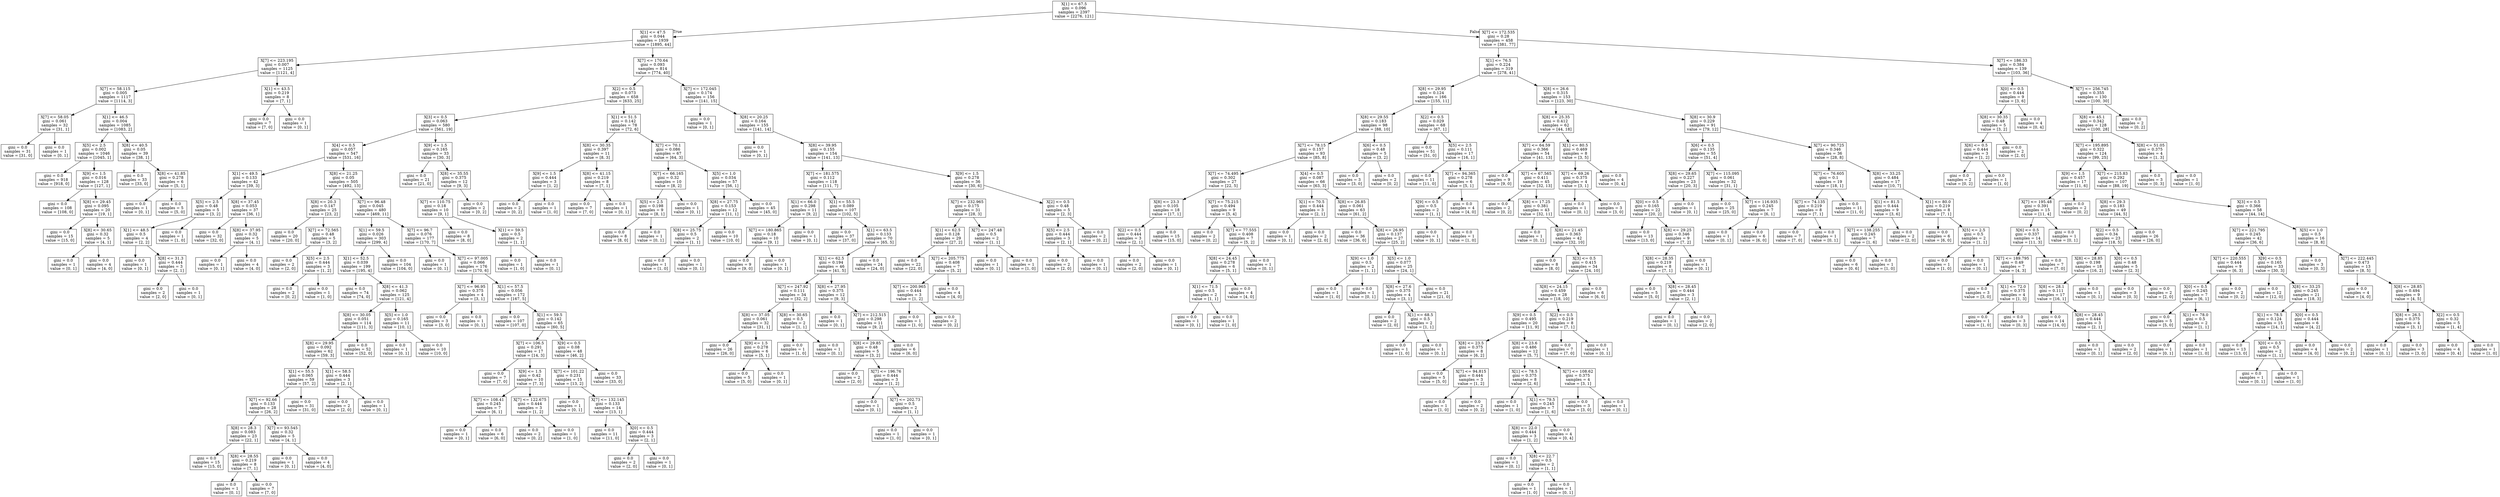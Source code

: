digraph Tree {
node [shape=box] ;
0 [label="X[1] <= 67.5\ngini = 0.096\nsamples = 2397\nvalue = [2276, 121]"] ;
1 [label="X[1] <= 47.5\ngini = 0.044\nsamples = 1939\nvalue = [1895, 44]"] ;
0 -> 1 [labeldistance=2.5, labelangle=45, headlabel="True"] ;
2 [label="X[7] <= 223.195\ngini = 0.007\nsamples = 1125\nvalue = [1121, 4]"] ;
1 -> 2 ;
3 [label="X[7] <= 58.115\ngini = 0.005\nsamples = 1117\nvalue = [1114, 3]"] ;
2 -> 3 ;
4 [label="X[7] <= 58.05\ngini = 0.061\nsamples = 32\nvalue = [31, 1]"] ;
3 -> 4 ;
5 [label="gini = 0.0\nsamples = 31\nvalue = [31, 0]"] ;
4 -> 5 ;
6 [label="gini = 0.0\nsamples = 1\nvalue = [0, 1]"] ;
4 -> 6 ;
7 [label="X[1] <= 46.5\ngini = 0.004\nsamples = 1085\nvalue = [1083, 2]"] ;
3 -> 7 ;
8 [label="X[5] <= 2.5\ngini = 0.002\nsamples = 1046\nvalue = [1045, 1]"] ;
7 -> 8 ;
9 [label="gini = 0.0\nsamples = 918\nvalue = [918, 0]"] ;
8 -> 9 ;
10 [label="X[9] <= 1.5\ngini = 0.016\nsamples = 128\nvalue = [127, 1]"] ;
8 -> 10 ;
11 [label="gini = 0.0\nsamples = 108\nvalue = [108, 0]"] ;
10 -> 11 ;
12 [label="X[8] <= 29.45\ngini = 0.095\nsamples = 20\nvalue = [19, 1]"] ;
10 -> 12 ;
13 [label="gini = 0.0\nsamples = 15\nvalue = [15, 0]"] ;
12 -> 13 ;
14 [label="X[8] <= 30.65\ngini = 0.32\nsamples = 5\nvalue = [4, 1]"] ;
12 -> 14 ;
15 [label="gini = 0.0\nsamples = 1\nvalue = [0, 1]"] ;
14 -> 15 ;
16 [label="gini = 0.0\nsamples = 4\nvalue = [4, 0]"] ;
14 -> 16 ;
17 [label="X[8] <= 40.5\ngini = 0.05\nsamples = 39\nvalue = [38, 1]"] ;
7 -> 17 ;
18 [label="gini = 0.0\nsamples = 33\nvalue = [33, 0]"] ;
17 -> 18 ;
19 [label="X[8] <= 41.85\ngini = 0.278\nsamples = 6\nvalue = [5, 1]"] ;
17 -> 19 ;
20 [label="gini = 0.0\nsamples = 1\nvalue = [0, 1]"] ;
19 -> 20 ;
21 [label="gini = 0.0\nsamples = 5\nvalue = [5, 0]"] ;
19 -> 21 ;
22 [label="X[1] <= 43.5\ngini = 0.219\nsamples = 8\nvalue = [7, 1]"] ;
2 -> 22 ;
23 [label="gini = 0.0\nsamples = 7\nvalue = [7, 0]"] ;
22 -> 23 ;
24 [label="gini = 0.0\nsamples = 1\nvalue = [0, 1]"] ;
22 -> 24 ;
25 [label="X[7] <= 170.64\ngini = 0.093\nsamples = 814\nvalue = [774, 40]"] ;
1 -> 25 ;
26 [label="X[2] <= 0.5\ngini = 0.073\nsamples = 658\nvalue = [633, 25]"] ;
25 -> 26 ;
27 [label="X[3] <= 0.5\ngini = 0.063\nsamples = 580\nvalue = [561, 19]"] ;
26 -> 27 ;
28 [label="X[4] <= 0.5\ngini = 0.057\nsamples = 547\nvalue = [531, 16]"] ;
27 -> 28 ;
29 [label="X[1] <= 49.5\ngini = 0.133\nsamples = 42\nvalue = [39, 3]"] ;
28 -> 29 ;
30 [label="X[5] <= 2.5\ngini = 0.48\nsamples = 5\nvalue = [3, 2]"] ;
29 -> 30 ;
31 [label="X[1] <= 48.5\ngini = 0.5\nsamples = 4\nvalue = [2, 2]"] ;
30 -> 31 ;
32 [label="gini = 0.0\nsamples = 1\nvalue = [0, 1]"] ;
31 -> 32 ;
33 [label="X[8] <= 31.3\ngini = 0.444\nsamples = 3\nvalue = [2, 1]"] ;
31 -> 33 ;
34 [label="gini = 0.0\nsamples = 2\nvalue = [2, 0]"] ;
33 -> 34 ;
35 [label="gini = 0.0\nsamples = 1\nvalue = [0, 1]"] ;
33 -> 35 ;
36 [label="gini = 0.0\nsamples = 1\nvalue = [1, 0]"] ;
30 -> 36 ;
37 [label="X[8] <= 37.45\ngini = 0.053\nsamples = 37\nvalue = [36, 1]"] ;
29 -> 37 ;
38 [label="gini = 0.0\nsamples = 32\nvalue = [32, 0]"] ;
37 -> 38 ;
39 [label="X[8] <= 37.95\ngini = 0.32\nsamples = 5\nvalue = [4, 1]"] ;
37 -> 39 ;
40 [label="gini = 0.0\nsamples = 1\nvalue = [0, 1]"] ;
39 -> 40 ;
41 [label="gini = 0.0\nsamples = 4\nvalue = [4, 0]"] ;
39 -> 41 ;
42 [label="X[8] <= 21.25\ngini = 0.05\nsamples = 505\nvalue = [492, 13]"] ;
28 -> 42 ;
43 [label="X[8] <= 20.3\ngini = 0.147\nsamples = 25\nvalue = [23, 2]"] ;
42 -> 43 ;
44 [label="gini = 0.0\nsamples = 20\nvalue = [20, 0]"] ;
43 -> 44 ;
45 [label="X[7] <= 72.565\ngini = 0.48\nsamples = 5\nvalue = [3, 2]"] ;
43 -> 45 ;
46 [label="gini = 0.0\nsamples = 2\nvalue = [2, 0]"] ;
45 -> 46 ;
47 [label="X[5] <= 2.5\ngini = 0.444\nsamples = 3\nvalue = [1, 2]"] ;
45 -> 47 ;
48 [label="gini = 0.0\nsamples = 2\nvalue = [0, 2]"] ;
47 -> 48 ;
49 [label="gini = 0.0\nsamples = 1\nvalue = [1, 0]"] ;
47 -> 49 ;
50 [label="X[7] <= 96.48\ngini = 0.045\nsamples = 480\nvalue = [469, 11]"] ;
42 -> 50 ;
51 [label="X[1] <= 59.5\ngini = 0.026\nsamples = 303\nvalue = [299, 4]"] ;
50 -> 51 ;
52 [label="X[1] <= 52.5\ngini = 0.039\nsamples = 199\nvalue = [195, 4]"] ;
51 -> 52 ;
53 [label="gini = 0.0\nsamples = 74\nvalue = [74, 0]"] ;
52 -> 53 ;
54 [label="X[8] <= 41.3\ngini = 0.062\nsamples = 125\nvalue = [121, 4]"] ;
52 -> 54 ;
55 [label="X[8] <= 30.05\ngini = 0.051\nsamples = 114\nvalue = [111, 3]"] ;
54 -> 55 ;
56 [label="X[8] <= 29.95\ngini = 0.092\nsamples = 62\nvalue = [59, 3]"] ;
55 -> 56 ;
57 [label="X[1] <= 55.5\ngini = 0.065\nsamples = 59\nvalue = [57, 2]"] ;
56 -> 57 ;
58 [label="X[7] <= 92.66\ngini = 0.133\nsamples = 28\nvalue = [26, 2]"] ;
57 -> 58 ;
59 [label="X[8] <= 28.3\ngini = 0.083\nsamples = 23\nvalue = [22, 1]"] ;
58 -> 59 ;
60 [label="gini = 0.0\nsamples = 15\nvalue = [15, 0]"] ;
59 -> 60 ;
61 [label="X[8] <= 28.55\ngini = 0.219\nsamples = 8\nvalue = [7, 1]"] ;
59 -> 61 ;
62 [label="gini = 0.0\nsamples = 1\nvalue = [0, 1]"] ;
61 -> 62 ;
63 [label="gini = 0.0\nsamples = 7\nvalue = [7, 0]"] ;
61 -> 63 ;
64 [label="X[7] <= 93.545\ngini = 0.32\nsamples = 5\nvalue = [4, 1]"] ;
58 -> 64 ;
65 [label="gini = 0.0\nsamples = 1\nvalue = [0, 1]"] ;
64 -> 65 ;
66 [label="gini = 0.0\nsamples = 4\nvalue = [4, 0]"] ;
64 -> 66 ;
67 [label="gini = 0.0\nsamples = 31\nvalue = [31, 0]"] ;
57 -> 67 ;
68 [label="X[1] <= 58.5\ngini = 0.444\nsamples = 3\nvalue = [2, 1]"] ;
56 -> 68 ;
69 [label="gini = 0.0\nsamples = 2\nvalue = [2, 0]"] ;
68 -> 69 ;
70 [label="gini = 0.0\nsamples = 1\nvalue = [0, 1]"] ;
68 -> 70 ;
71 [label="gini = 0.0\nsamples = 52\nvalue = [52, 0]"] ;
55 -> 71 ;
72 [label="X[5] <= 1.0\ngini = 0.165\nsamples = 11\nvalue = [10, 1]"] ;
54 -> 72 ;
73 [label="gini = 0.0\nsamples = 1\nvalue = [0, 1]"] ;
72 -> 73 ;
74 [label="gini = 0.0\nsamples = 10\nvalue = [10, 0]"] ;
72 -> 74 ;
75 [label="gini = 0.0\nsamples = 104\nvalue = [104, 0]"] ;
51 -> 75 ;
76 [label="X[7] <= 96.7\ngini = 0.076\nsamples = 177\nvalue = [170, 7]"] ;
50 -> 76 ;
77 [label="gini = 0.0\nsamples = 1\nvalue = [0, 1]"] ;
76 -> 77 ;
78 [label="X[7] <= 97.005\ngini = 0.066\nsamples = 176\nvalue = [170, 6]"] ;
76 -> 78 ;
79 [label="X[7] <= 96.95\ngini = 0.375\nsamples = 4\nvalue = [3, 1]"] ;
78 -> 79 ;
80 [label="gini = 0.0\nsamples = 3\nvalue = [3, 0]"] ;
79 -> 80 ;
81 [label="gini = 0.0\nsamples = 1\nvalue = [0, 1]"] ;
79 -> 81 ;
82 [label="X[1] <= 57.5\ngini = 0.056\nsamples = 172\nvalue = [167, 5]"] ;
78 -> 82 ;
83 [label="gini = 0.0\nsamples = 107\nvalue = [107, 0]"] ;
82 -> 83 ;
84 [label="X[1] <= 59.5\ngini = 0.142\nsamples = 65\nvalue = [60, 5]"] ;
82 -> 84 ;
85 [label="X[7] <= 106.5\ngini = 0.291\nsamples = 17\nvalue = [14, 3]"] ;
84 -> 85 ;
86 [label="gini = 0.0\nsamples = 7\nvalue = [7, 0]"] ;
85 -> 86 ;
87 [label="X[9] <= 1.5\ngini = 0.42\nsamples = 10\nvalue = [7, 3]"] ;
85 -> 87 ;
88 [label="X[7] <= 108.41\ngini = 0.245\nsamples = 7\nvalue = [6, 1]"] ;
87 -> 88 ;
89 [label="gini = 0.0\nsamples = 1\nvalue = [0, 1]"] ;
88 -> 89 ;
90 [label="gini = 0.0\nsamples = 6\nvalue = [6, 0]"] ;
88 -> 90 ;
91 [label="X[7] <= 122.675\ngini = 0.444\nsamples = 3\nvalue = [1, 2]"] ;
87 -> 91 ;
92 [label="gini = 0.0\nsamples = 2\nvalue = [0, 2]"] ;
91 -> 92 ;
93 [label="gini = 0.0\nsamples = 1\nvalue = [1, 0]"] ;
91 -> 93 ;
94 [label="X[9] <= 0.5\ngini = 0.08\nsamples = 48\nvalue = [46, 2]"] ;
84 -> 94 ;
95 [label="X[7] <= 101.22\ngini = 0.231\nsamples = 15\nvalue = [13, 2]"] ;
94 -> 95 ;
96 [label="gini = 0.0\nsamples = 1\nvalue = [0, 1]"] ;
95 -> 96 ;
97 [label="X[7] <= 132.145\ngini = 0.133\nsamples = 14\nvalue = [13, 1]"] ;
95 -> 97 ;
98 [label="gini = 0.0\nsamples = 11\nvalue = [11, 0]"] ;
97 -> 98 ;
99 [label="X[0] <= 0.5\ngini = 0.444\nsamples = 3\nvalue = [2, 1]"] ;
97 -> 99 ;
100 [label="gini = 0.0\nsamples = 2\nvalue = [2, 0]"] ;
99 -> 100 ;
101 [label="gini = 0.0\nsamples = 1\nvalue = [0, 1]"] ;
99 -> 101 ;
102 [label="gini = 0.0\nsamples = 33\nvalue = [33, 0]"] ;
94 -> 102 ;
103 [label="X[9] <= 1.5\ngini = 0.165\nsamples = 33\nvalue = [30, 3]"] ;
27 -> 103 ;
104 [label="gini = 0.0\nsamples = 21\nvalue = [21, 0]"] ;
103 -> 104 ;
105 [label="X[8] <= 35.55\ngini = 0.375\nsamples = 12\nvalue = [9, 3]"] ;
103 -> 105 ;
106 [label="X[7] <= 110.75\ngini = 0.18\nsamples = 10\nvalue = [9, 1]"] ;
105 -> 106 ;
107 [label="gini = 0.0\nsamples = 8\nvalue = [8, 0]"] ;
106 -> 107 ;
108 [label="X[1] <= 59.5\ngini = 0.5\nsamples = 2\nvalue = [1, 1]"] ;
106 -> 108 ;
109 [label="gini = 0.0\nsamples = 1\nvalue = [1, 0]"] ;
108 -> 109 ;
110 [label="gini = 0.0\nsamples = 1\nvalue = [0, 1]"] ;
108 -> 110 ;
111 [label="gini = 0.0\nsamples = 2\nvalue = [0, 2]"] ;
105 -> 111 ;
112 [label="X[1] <= 51.5\ngini = 0.142\nsamples = 78\nvalue = [72, 6]"] ;
26 -> 112 ;
113 [label="X[8] <= 30.35\ngini = 0.397\nsamples = 11\nvalue = [8, 3]"] ;
112 -> 113 ;
114 [label="X[9] <= 1.5\ngini = 0.444\nsamples = 3\nvalue = [1, 2]"] ;
113 -> 114 ;
115 [label="gini = 0.0\nsamples = 2\nvalue = [0, 2]"] ;
114 -> 115 ;
116 [label="gini = 0.0\nsamples = 1\nvalue = [1, 0]"] ;
114 -> 116 ;
117 [label="X[8] <= 41.15\ngini = 0.219\nsamples = 8\nvalue = [7, 1]"] ;
113 -> 117 ;
118 [label="gini = 0.0\nsamples = 7\nvalue = [7, 0]"] ;
117 -> 118 ;
119 [label="gini = 0.0\nsamples = 1\nvalue = [0, 1]"] ;
117 -> 119 ;
120 [label="X[7] <= 70.1\ngini = 0.086\nsamples = 67\nvalue = [64, 3]"] ;
112 -> 120 ;
121 [label="X[7] <= 66.165\ngini = 0.32\nsamples = 10\nvalue = [8, 2]"] ;
120 -> 121 ;
122 [label="X[5] <= 2.5\ngini = 0.198\nsamples = 9\nvalue = [8, 1]"] ;
121 -> 122 ;
123 [label="gini = 0.0\nsamples = 8\nvalue = [8, 0]"] ;
122 -> 123 ;
124 [label="gini = 0.0\nsamples = 1\nvalue = [0, 1]"] ;
122 -> 124 ;
125 [label="gini = 0.0\nsamples = 1\nvalue = [0, 1]"] ;
121 -> 125 ;
126 [label="X[5] <= 1.0\ngini = 0.034\nsamples = 57\nvalue = [56, 1]"] ;
120 -> 126 ;
127 [label="X[8] <= 27.75\ngini = 0.153\nsamples = 12\nvalue = [11, 1]"] ;
126 -> 127 ;
128 [label="X[8] <= 25.75\ngini = 0.5\nsamples = 2\nvalue = [1, 1]"] ;
127 -> 128 ;
129 [label="gini = 0.0\nsamples = 1\nvalue = [1, 0]"] ;
128 -> 129 ;
130 [label="gini = 0.0\nsamples = 1\nvalue = [0, 1]"] ;
128 -> 130 ;
131 [label="gini = 0.0\nsamples = 10\nvalue = [10, 0]"] ;
127 -> 131 ;
132 [label="gini = 0.0\nsamples = 45\nvalue = [45, 0]"] ;
126 -> 132 ;
133 [label="X[7] <= 172.045\ngini = 0.174\nsamples = 156\nvalue = [141, 15]"] ;
25 -> 133 ;
134 [label="gini = 0.0\nsamples = 1\nvalue = [0, 1]"] ;
133 -> 134 ;
135 [label="X[8] <= 20.25\ngini = 0.164\nsamples = 155\nvalue = [141, 14]"] ;
133 -> 135 ;
136 [label="gini = 0.0\nsamples = 1\nvalue = [0, 1]"] ;
135 -> 136 ;
137 [label="X[8] <= 39.95\ngini = 0.155\nsamples = 154\nvalue = [141, 13]"] ;
135 -> 137 ;
138 [label="X[7] <= 181.575\ngini = 0.112\nsamples = 118\nvalue = [111, 7]"] ;
137 -> 138 ;
139 [label="X[1] <= 66.0\ngini = 0.298\nsamples = 11\nvalue = [9, 2]"] ;
138 -> 139 ;
140 [label="X[7] <= 180.865\ngini = 0.18\nsamples = 10\nvalue = [9, 1]"] ;
139 -> 140 ;
141 [label="gini = 0.0\nsamples = 9\nvalue = [9, 0]"] ;
140 -> 141 ;
142 [label="gini = 0.0\nsamples = 1\nvalue = [0, 1]"] ;
140 -> 142 ;
143 [label="gini = 0.0\nsamples = 1\nvalue = [0, 1]"] ;
139 -> 143 ;
144 [label="X[1] <= 55.5\ngini = 0.089\nsamples = 107\nvalue = [102, 5]"] ;
138 -> 144 ;
145 [label="gini = 0.0\nsamples = 37\nvalue = [37, 0]"] ;
144 -> 145 ;
146 [label="X[1] <= 63.5\ngini = 0.133\nsamples = 70\nvalue = [65, 5]"] ;
144 -> 146 ;
147 [label="X[1] <= 62.5\ngini = 0.194\nsamples = 46\nvalue = [41, 5]"] ;
146 -> 147 ;
148 [label="X[7] <= 247.92\ngini = 0.111\nsamples = 34\nvalue = [32, 2]"] ;
147 -> 148 ;
149 [label="X[8] <= 37.05\ngini = 0.061\nsamples = 32\nvalue = [31, 1]"] ;
148 -> 149 ;
150 [label="gini = 0.0\nsamples = 26\nvalue = [26, 0]"] ;
149 -> 150 ;
151 [label="X[9] <= 1.5\ngini = 0.278\nsamples = 6\nvalue = [5, 1]"] ;
149 -> 151 ;
152 [label="gini = 0.0\nsamples = 5\nvalue = [5, 0]"] ;
151 -> 152 ;
153 [label="gini = 0.0\nsamples = 1\nvalue = [0, 1]"] ;
151 -> 153 ;
154 [label="X[8] <= 30.65\ngini = 0.5\nsamples = 2\nvalue = [1, 1]"] ;
148 -> 154 ;
155 [label="gini = 0.0\nsamples = 1\nvalue = [1, 0]"] ;
154 -> 155 ;
156 [label="gini = 0.0\nsamples = 1\nvalue = [0, 1]"] ;
154 -> 156 ;
157 [label="X[8] <= 27.95\ngini = 0.375\nsamples = 12\nvalue = [9, 3]"] ;
147 -> 157 ;
158 [label="gini = 0.0\nsamples = 1\nvalue = [0, 1]"] ;
157 -> 158 ;
159 [label="X[7] <= 212.515\ngini = 0.298\nsamples = 11\nvalue = [9, 2]"] ;
157 -> 159 ;
160 [label="X[8] <= 29.85\ngini = 0.48\nsamples = 5\nvalue = [3, 2]"] ;
159 -> 160 ;
161 [label="gini = 0.0\nsamples = 2\nvalue = [2, 0]"] ;
160 -> 161 ;
162 [label="X[7] <= 196.76\ngini = 0.444\nsamples = 3\nvalue = [1, 2]"] ;
160 -> 162 ;
163 [label="gini = 0.0\nsamples = 1\nvalue = [0, 1]"] ;
162 -> 163 ;
164 [label="X[7] <= 202.73\ngini = 0.5\nsamples = 2\nvalue = [1, 1]"] ;
162 -> 164 ;
165 [label="gini = 0.0\nsamples = 1\nvalue = [1, 0]"] ;
164 -> 165 ;
166 [label="gini = 0.0\nsamples = 1\nvalue = [0, 1]"] ;
164 -> 166 ;
167 [label="gini = 0.0\nsamples = 6\nvalue = [6, 0]"] ;
159 -> 167 ;
168 [label="gini = 0.0\nsamples = 24\nvalue = [24, 0]"] ;
146 -> 168 ;
169 [label="X[9] <= 1.5\ngini = 0.278\nsamples = 36\nvalue = [30, 6]"] ;
137 -> 169 ;
170 [label="X[7] <= 232.965\ngini = 0.175\nsamples = 31\nvalue = [28, 3]"] ;
169 -> 170 ;
171 [label="X[1] <= 62.5\ngini = 0.128\nsamples = 29\nvalue = [27, 2]"] ;
170 -> 171 ;
172 [label="gini = 0.0\nsamples = 22\nvalue = [22, 0]"] ;
171 -> 172 ;
173 [label="X[7] <= 205.775\ngini = 0.408\nsamples = 7\nvalue = [5, 2]"] ;
171 -> 173 ;
174 [label="X[7] <= 200.965\ngini = 0.444\nsamples = 3\nvalue = [1, 2]"] ;
173 -> 174 ;
175 [label="gini = 0.0\nsamples = 1\nvalue = [1, 0]"] ;
174 -> 175 ;
176 [label="gini = 0.0\nsamples = 2\nvalue = [0, 2]"] ;
174 -> 176 ;
177 [label="gini = 0.0\nsamples = 4\nvalue = [4, 0]"] ;
173 -> 177 ;
178 [label="X[7] <= 247.48\ngini = 0.5\nsamples = 2\nvalue = [1, 1]"] ;
170 -> 178 ;
179 [label="gini = 0.0\nsamples = 1\nvalue = [0, 1]"] ;
178 -> 179 ;
180 [label="gini = 0.0\nsamples = 1\nvalue = [1, 0]"] ;
178 -> 180 ;
181 [label="X[2] <= 0.5\ngini = 0.48\nsamples = 5\nvalue = [2, 3]"] ;
169 -> 181 ;
182 [label="X[5] <= 2.5\ngini = 0.444\nsamples = 3\nvalue = [2, 1]"] ;
181 -> 182 ;
183 [label="gini = 0.0\nsamples = 2\nvalue = [2, 0]"] ;
182 -> 183 ;
184 [label="gini = 0.0\nsamples = 1\nvalue = [0, 1]"] ;
182 -> 184 ;
185 [label="gini = 0.0\nsamples = 2\nvalue = [0, 2]"] ;
181 -> 185 ;
186 [label="X[7] <= 172.535\ngini = 0.28\nsamples = 458\nvalue = [381, 77]"] ;
0 -> 186 [labeldistance=2.5, labelangle=-45, headlabel="False"] ;
187 [label="X[1] <= 76.5\ngini = 0.224\nsamples = 319\nvalue = [278, 41]"] ;
186 -> 187 ;
188 [label="X[8] <= 29.95\ngini = 0.124\nsamples = 166\nvalue = [155, 11]"] ;
187 -> 188 ;
189 [label="X[8] <= 29.55\ngini = 0.183\nsamples = 98\nvalue = [88, 10]"] ;
188 -> 189 ;
190 [label="X[7] <= 78.15\ngini = 0.157\nsamples = 93\nvalue = [85, 8]"] ;
189 -> 190 ;
191 [label="X[7] <= 74.495\ngini = 0.302\nsamples = 27\nvalue = [22, 5]"] ;
190 -> 191 ;
192 [label="X[8] <= 23.3\ngini = 0.105\nsamples = 18\nvalue = [17, 1]"] ;
191 -> 192 ;
193 [label="X[2] <= 0.5\ngini = 0.444\nsamples = 3\nvalue = [2, 1]"] ;
192 -> 193 ;
194 [label="gini = 0.0\nsamples = 2\nvalue = [2, 0]"] ;
193 -> 194 ;
195 [label="gini = 0.0\nsamples = 1\nvalue = [0, 1]"] ;
193 -> 195 ;
196 [label="gini = 0.0\nsamples = 15\nvalue = [15, 0]"] ;
192 -> 196 ;
197 [label="X[7] <= 75.215\ngini = 0.494\nsamples = 9\nvalue = [5, 4]"] ;
191 -> 197 ;
198 [label="gini = 0.0\nsamples = 2\nvalue = [0, 2]"] ;
197 -> 198 ;
199 [label="X[7] <= 77.555\ngini = 0.408\nsamples = 7\nvalue = [5, 2]"] ;
197 -> 199 ;
200 [label="X[8] <= 24.45\ngini = 0.278\nsamples = 6\nvalue = [5, 1]"] ;
199 -> 200 ;
201 [label="X[1] <= 71.5\ngini = 0.5\nsamples = 2\nvalue = [1, 1]"] ;
200 -> 201 ;
202 [label="gini = 0.0\nsamples = 1\nvalue = [0, 1]"] ;
201 -> 202 ;
203 [label="gini = 0.0\nsamples = 1\nvalue = [1, 0]"] ;
201 -> 203 ;
204 [label="gini = 0.0\nsamples = 4\nvalue = [4, 0]"] ;
200 -> 204 ;
205 [label="gini = 0.0\nsamples = 1\nvalue = [0, 1]"] ;
199 -> 205 ;
206 [label="X[4] <= 0.5\ngini = 0.087\nsamples = 66\nvalue = [63, 3]"] ;
190 -> 206 ;
207 [label="X[1] <= 70.5\ngini = 0.444\nsamples = 3\nvalue = [2, 1]"] ;
206 -> 207 ;
208 [label="gini = 0.0\nsamples = 1\nvalue = [0, 1]"] ;
207 -> 208 ;
209 [label="gini = 0.0\nsamples = 2\nvalue = [2, 0]"] ;
207 -> 209 ;
210 [label="X[8] <= 26.85\ngini = 0.061\nsamples = 63\nvalue = [61, 2]"] ;
206 -> 210 ;
211 [label="gini = 0.0\nsamples = 36\nvalue = [36, 0]"] ;
210 -> 211 ;
212 [label="X[8] <= 26.95\ngini = 0.137\nsamples = 27\nvalue = [25, 2]"] ;
210 -> 212 ;
213 [label="X[9] <= 1.0\ngini = 0.5\nsamples = 2\nvalue = [1, 1]"] ;
212 -> 213 ;
214 [label="gini = 0.0\nsamples = 1\nvalue = [1, 0]"] ;
213 -> 214 ;
215 [label="gini = 0.0\nsamples = 1\nvalue = [0, 1]"] ;
213 -> 215 ;
216 [label="X[5] <= 1.0\ngini = 0.077\nsamples = 25\nvalue = [24, 1]"] ;
212 -> 216 ;
217 [label="X[8] <= 27.6\ngini = 0.375\nsamples = 4\nvalue = [3, 1]"] ;
216 -> 217 ;
218 [label="gini = 0.0\nsamples = 2\nvalue = [2, 0]"] ;
217 -> 218 ;
219 [label="X[1] <= 68.5\ngini = 0.5\nsamples = 2\nvalue = [1, 1]"] ;
217 -> 219 ;
220 [label="gini = 0.0\nsamples = 1\nvalue = [1, 0]"] ;
219 -> 220 ;
221 [label="gini = 0.0\nsamples = 1\nvalue = [0, 1]"] ;
219 -> 221 ;
222 [label="gini = 0.0\nsamples = 21\nvalue = [21, 0]"] ;
216 -> 222 ;
223 [label="X[6] <= 0.5\ngini = 0.48\nsamples = 5\nvalue = [3, 2]"] ;
189 -> 223 ;
224 [label="gini = 0.0\nsamples = 3\nvalue = [3, 0]"] ;
223 -> 224 ;
225 [label="gini = 0.0\nsamples = 2\nvalue = [0, 2]"] ;
223 -> 225 ;
226 [label="X[2] <= 0.5\ngini = 0.029\nsamples = 68\nvalue = [67, 1]"] ;
188 -> 226 ;
227 [label="gini = 0.0\nsamples = 51\nvalue = [51, 0]"] ;
226 -> 227 ;
228 [label="X[5] <= 2.5\ngini = 0.111\nsamples = 17\nvalue = [16, 1]"] ;
226 -> 228 ;
229 [label="gini = 0.0\nsamples = 11\nvalue = [11, 0]"] ;
228 -> 229 ;
230 [label="X[7] <= 94.365\ngini = 0.278\nsamples = 6\nvalue = [5, 1]"] ;
228 -> 230 ;
231 [label="X[9] <= 0.5\ngini = 0.5\nsamples = 2\nvalue = [1, 1]"] ;
230 -> 231 ;
232 [label="gini = 0.0\nsamples = 1\nvalue = [0, 1]"] ;
231 -> 232 ;
233 [label="gini = 0.0\nsamples = 1\nvalue = [1, 0]"] ;
231 -> 233 ;
234 [label="gini = 0.0\nsamples = 4\nvalue = [4, 0]"] ;
230 -> 234 ;
235 [label="X[8] <= 26.6\ngini = 0.315\nsamples = 153\nvalue = [123, 30]"] ;
187 -> 235 ;
236 [label="X[8] <= 25.35\ngini = 0.412\nsamples = 62\nvalue = [44, 18]"] ;
235 -> 236 ;
237 [label="X[7] <= 64.59\ngini = 0.366\nsamples = 54\nvalue = [41, 13]"] ;
236 -> 237 ;
238 [label="gini = 0.0\nsamples = 9\nvalue = [9, 0]"] ;
237 -> 238 ;
239 [label="X[7] <= 67.565\ngini = 0.411\nsamples = 45\nvalue = [32, 13]"] ;
237 -> 239 ;
240 [label="gini = 0.0\nsamples = 2\nvalue = [0, 2]"] ;
239 -> 240 ;
241 [label="X[8] <= 17.25\ngini = 0.381\nsamples = 43\nvalue = [32, 11]"] ;
239 -> 241 ;
242 [label="gini = 0.0\nsamples = 1\nvalue = [0, 1]"] ;
241 -> 242 ;
243 [label="X[8] <= 21.45\ngini = 0.363\nsamples = 42\nvalue = [32, 10]"] ;
241 -> 243 ;
244 [label="gini = 0.0\nsamples = 8\nvalue = [8, 0]"] ;
243 -> 244 ;
245 [label="X[3] <= 0.5\ngini = 0.415\nsamples = 34\nvalue = [24, 10]"] ;
243 -> 245 ;
246 [label="X[8] <= 24.15\ngini = 0.459\nsamples = 28\nvalue = [18, 10]"] ;
245 -> 246 ;
247 [label="X[9] <= 0.5\ngini = 0.495\nsamples = 20\nvalue = [11, 9]"] ;
246 -> 247 ;
248 [label="X[8] <= 23.5\ngini = 0.375\nsamples = 8\nvalue = [6, 2]"] ;
247 -> 248 ;
249 [label="gini = 0.0\nsamples = 5\nvalue = [5, 0]"] ;
248 -> 249 ;
250 [label="X[7] <= 94.815\ngini = 0.444\nsamples = 3\nvalue = [1, 2]"] ;
248 -> 250 ;
251 [label="gini = 0.0\nsamples = 1\nvalue = [1, 0]"] ;
250 -> 251 ;
252 [label="gini = 0.0\nsamples = 2\nvalue = [0, 2]"] ;
250 -> 252 ;
253 [label="X[8] <= 23.6\ngini = 0.486\nsamples = 12\nvalue = [5, 7]"] ;
247 -> 253 ;
254 [label="X[1] <= 78.5\ngini = 0.375\nsamples = 8\nvalue = [2, 6]"] ;
253 -> 254 ;
255 [label="gini = 0.0\nsamples = 1\nvalue = [1, 0]"] ;
254 -> 255 ;
256 [label="X[1] <= 79.5\ngini = 0.245\nsamples = 7\nvalue = [1, 6]"] ;
254 -> 256 ;
257 [label="X[8] <= 22.0\ngini = 0.444\nsamples = 3\nvalue = [1, 2]"] ;
256 -> 257 ;
258 [label="gini = 0.0\nsamples = 1\nvalue = [0, 1]"] ;
257 -> 258 ;
259 [label="X[8] <= 22.7\ngini = 0.5\nsamples = 2\nvalue = [1, 1]"] ;
257 -> 259 ;
260 [label="gini = 0.0\nsamples = 1\nvalue = [1, 0]"] ;
259 -> 260 ;
261 [label="gini = 0.0\nsamples = 1\nvalue = [0, 1]"] ;
259 -> 261 ;
262 [label="gini = 0.0\nsamples = 4\nvalue = [0, 4]"] ;
256 -> 262 ;
263 [label="X[7] <= 108.62\ngini = 0.375\nsamples = 4\nvalue = [3, 1]"] ;
253 -> 263 ;
264 [label="gini = 0.0\nsamples = 3\nvalue = [3, 0]"] ;
263 -> 264 ;
265 [label="gini = 0.0\nsamples = 1\nvalue = [0, 1]"] ;
263 -> 265 ;
266 [label="X[2] <= 0.5\ngini = 0.219\nsamples = 8\nvalue = [7, 1]"] ;
246 -> 266 ;
267 [label="gini = 0.0\nsamples = 7\nvalue = [7, 0]"] ;
266 -> 267 ;
268 [label="gini = 0.0\nsamples = 1\nvalue = [0, 1]"] ;
266 -> 268 ;
269 [label="gini = 0.0\nsamples = 6\nvalue = [6, 0]"] ;
245 -> 269 ;
270 [label="X[1] <= 80.5\ngini = 0.469\nsamples = 8\nvalue = [3, 5]"] ;
236 -> 270 ;
271 [label="X[7] <= 69.26\ngini = 0.375\nsamples = 4\nvalue = [3, 1]"] ;
270 -> 271 ;
272 [label="gini = 0.0\nsamples = 1\nvalue = [0, 1]"] ;
271 -> 272 ;
273 [label="gini = 0.0\nsamples = 3\nvalue = [3, 0]"] ;
271 -> 273 ;
274 [label="gini = 0.0\nsamples = 4\nvalue = [0, 4]"] ;
270 -> 274 ;
275 [label="X[8] <= 30.9\ngini = 0.229\nsamples = 91\nvalue = [79, 12]"] ;
235 -> 275 ;
276 [label="X[6] <= 0.5\ngini = 0.135\nsamples = 55\nvalue = [51, 4]"] ;
275 -> 276 ;
277 [label="X[8] <= 29.65\ngini = 0.227\nsamples = 23\nvalue = [20, 3]"] ;
276 -> 277 ;
278 [label="X[0] <= 0.5\ngini = 0.165\nsamples = 22\nvalue = [20, 2]"] ;
277 -> 278 ;
279 [label="gini = 0.0\nsamples = 13\nvalue = [13, 0]"] ;
278 -> 279 ;
280 [label="X[8] <= 29.25\ngini = 0.346\nsamples = 9\nvalue = [7, 2]"] ;
278 -> 280 ;
281 [label="X[8] <= 28.35\ngini = 0.219\nsamples = 8\nvalue = [7, 1]"] ;
280 -> 281 ;
282 [label="gini = 0.0\nsamples = 5\nvalue = [5, 0]"] ;
281 -> 282 ;
283 [label="X[8] <= 28.45\ngini = 0.444\nsamples = 3\nvalue = [2, 1]"] ;
281 -> 283 ;
284 [label="gini = 0.0\nsamples = 1\nvalue = [0, 1]"] ;
283 -> 284 ;
285 [label="gini = 0.0\nsamples = 2\nvalue = [2, 0]"] ;
283 -> 285 ;
286 [label="gini = 0.0\nsamples = 1\nvalue = [0, 1]"] ;
280 -> 286 ;
287 [label="gini = 0.0\nsamples = 1\nvalue = [0, 1]"] ;
277 -> 287 ;
288 [label="X[7] <= 115.095\ngini = 0.061\nsamples = 32\nvalue = [31, 1]"] ;
276 -> 288 ;
289 [label="gini = 0.0\nsamples = 25\nvalue = [25, 0]"] ;
288 -> 289 ;
290 [label="X[7] <= 116.935\ngini = 0.245\nsamples = 7\nvalue = [6, 1]"] ;
288 -> 290 ;
291 [label="gini = 0.0\nsamples = 1\nvalue = [0, 1]"] ;
290 -> 291 ;
292 [label="gini = 0.0\nsamples = 6\nvalue = [6, 0]"] ;
290 -> 292 ;
293 [label="X[7] <= 90.725\ngini = 0.346\nsamples = 36\nvalue = [28, 8]"] ;
275 -> 293 ;
294 [label="X[7] <= 76.605\ngini = 0.1\nsamples = 19\nvalue = [18, 1]"] ;
293 -> 294 ;
295 [label="X[7] <= 74.135\ngini = 0.219\nsamples = 8\nvalue = [7, 1]"] ;
294 -> 295 ;
296 [label="gini = 0.0\nsamples = 7\nvalue = [7, 0]"] ;
295 -> 296 ;
297 [label="gini = 0.0\nsamples = 1\nvalue = [0, 1]"] ;
295 -> 297 ;
298 [label="gini = 0.0\nsamples = 11\nvalue = [11, 0]"] ;
294 -> 298 ;
299 [label="X[8] <= 33.25\ngini = 0.484\nsamples = 17\nvalue = [10, 7]"] ;
293 -> 299 ;
300 [label="X[1] <= 81.5\ngini = 0.444\nsamples = 9\nvalue = [3, 6]"] ;
299 -> 300 ;
301 [label="X[7] <= 138.255\ngini = 0.245\nsamples = 7\nvalue = [1, 6]"] ;
300 -> 301 ;
302 [label="gini = 0.0\nsamples = 6\nvalue = [0, 6]"] ;
301 -> 302 ;
303 [label="gini = 0.0\nsamples = 1\nvalue = [1, 0]"] ;
301 -> 303 ;
304 [label="gini = 0.0\nsamples = 2\nvalue = [2, 0]"] ;
300 -> 304 ;
305 [label="X[1] <= 80.0\ngini = 0.219\nsamples = 8\nvalue = [7, 1]"] ;
299 -> 305 ;
306 [label="gini = 0.0\nsamples = 6\nvalue = [6, 0]"] ;
305 -> 306 ;
307 [label="X[5] <= 2.5\ngini = 0.5\nsamples = 2\nvalue = [1, 1]"] ;
305 -> 307 ;
308 [label="gini = 0.0\nsamples = 1\nvalue = [1, 0]"] ;
307 -> 308 ;
309 [label="gini = 0.0\nsamples = 1\nvalue = [0, 1]"] ;
307 -> 309 ;
310 [label="X[7] <= 186.33\ngini = 0.384\nsamples = 139\nvalue = [103, 36]"] ;
186 -> 310 ;
311 [label="X[0] <= 0.5\ngini = 0.444\nsamples = 9\nvalue = [3, 6]"] ;
310 -> 311 ;
312 [label="X[8] <= 30.35\ngini = 0.48\nsamples = 5\nvalue = [3, 2]"] ;
311 -> 312 ;
313 [label="X[6] <= 0.5\ngini = 0.444\nsamples = 3\nvalue = [1, 2]"] ;
312 -> 313 ;
314 [label="gini = 0.0\nsamples = 2\nvalue = [0, 2]"] ;
313 -> 314 ;
315 [label="gini = 0.0\nsamples = 1\nvalue = [1, 0]"] ;
313 -> 315 ;
316 [label="gini = 0.0\nsamples = 2\nvalue = [2, 0]"] ;
312 -> 316 ;
317 [label="gini = 0.0\nsamples = 4\nvalue = [0, 4]"] ;
311 -> 317 ;
318 [label="X[7] <= 256.745\ngini = 0.355\nsamples = 130\nvalue = [100, 30]"] ;
310 -> 318 ;
319 [label="X[8] <= 45.1\ngini = 0.342\nsamples = 128\nvalue = [100, 28]"] ;
318 -> 319 ;
320 [label="X[7] <= 195.895\ngini = 0.322\nsamples = 124\nvalue = [99, 25]"] ;
319 -> 320 ;
321 [label="X[9] <= 1.5\ngini = 0.457\nsamples = 17\nvalue = [11, 6]"] ;
320 -> 321 ;
322 [label="X[7] <= 195.48\ngini = 0.391\nsamples = 15\nvalue = [11, 4]"] ;
321 -> 322 ;
323 [label="X[6] <= 0.5\ngini = 0.337\nsamples = 14\nvalue = [11, 3]"] ;
322 -> 323 ;
324 [label="X[7] <= 189.795\ngini = 0.49\nsamples = 7\nvalue = [4, 3]"] ;
323 -> 324 ;
325 [label="gini = 0.0\nsamples = 3\nvalue = [3, 0]"] ;
324 -> 325 ;
326 [label="X[1] <= 72.0\ngini = 0.375\nsamples = 4\nvalue = [1, 3]"] ;
324 -> 326 ;
327 [label="gini = 0.0\nsamples = 1\nvalue = [1, 0]"] ;
326 -> 327 ;
328 [label="gini = 0.0\nsamples = 3\nvalue = [0, 3]"] ;
326 -> 328 ;
329 [label="gini = 0.0\nsamples = 7\nvalue = [7, 0]"] ;
323 -> 329 ;
330 [label="gini = 0.0\nsamples = 1\nvalue = [0, 1]"] ;
322 -> 330 ;
331 [label="gini = 0.0\nsamples = 2\nvalue = [0, 2]"] ;
321 -> 331 ;
332 [label="X[7] <= 215.83\ngini = 0.292\nsamples = 107\nvalue = [88, 19]"] ;
320 -> 332 ;
333 [label="X[8] <= 29.3\ngini = 0.183\nsamples = 49\nvalue = [44, 5]"] ;
332 -> 333 ;
334 [label="X[2] <= 0.5\ngini = 0.34\nsamples = 23\nvalue = [18, 5]"] ;
333 -> 334 ;
335 [label="X[8] <= 28.85\ngini = 0.198\nsamples = 18\nvalue = [16, 2]"] ;
334 -> 335 ;
336 [label="X[8] <= 28.1\ngini = 0.111\nsamples = 17\nvalue = [16, 1]"] ;
335 -> 336 ;
337 [label="gini = 0.0\nsamples = 14\nvalue = [14, 0]"] ;
336 -> 337 ;
338 [label="X[8] <= 28.45\ngini = 0.444\nsamples = 3\nvalue = [2, 1]"] ;
336 -> 338 ;
339 [label="gini = 0.0\nsamples = 1\nvalue = [0, 1]"] ;
338 -> 339 ;
340 [label="gini = 0.0\nsamples = 2\nvalue = [2, 0]"] ;
338 -> 340 ;
341 [label="gini = 0.0\nsamples = 1\nvalue = [0, 1]"] ;
335 -> 341 ;
342 [label="X[0] <= 0.5\ngini = 0.48\nsamples = 5\nvalue = [2, 3]"] ;
334 -> 342 ;
343 [label="gini = 0.0\nsamples = 3\nvalue = [0, 3]"] ;
342 -> 343 ;
344 [label="gini = 0.0\nsamples = 2\nvalue = [2, 0]"] ;
342 -> 344 ;
345 [label="gini = 0.0\nsamples = 26\nvalue = [26, 0]"] ;
333 -> 345 ;
346 [label="X[3] <= 0.5\ngini = 0.366\nsamples = 58\nvalue = [44, 14]"] ;
332 -> 346 ;
347 [label="X[7] <= 221.795\ngini = 0.245\nsamples = 42\nvalue = [36, 6]"] ;
346 -> 347 ;
348 [label="X[7] <= 220.555\ngini = 0.444\nsamples = 9\nvalue = [6, 3]"] ;
347 -> 348 ;
349 [label="X[0] <= 0.5\ngini = 0.245\nsamples = 7\nvalue = [6, 1]"] ;
348 -> 349 ;
350 [label="gini = 0.0\nsamples = 5\nvalue = [5, 0]"] ;
349 -> 350 ;
351 [label="X[1] <= 78.0\ngini = 0.5\nsamples = 2\nvalue = [1, 1]"] ;
349 -> 351 ;
352 [label="gini = 0.0\nsamples = 1\nvalue = [0, 1]"] ;
351 -> 352 ;
353 [label="gini = 0.0\nsamples = 1\nvalue = [1, 0]"] ;
351 -> 353 ;
354 [label="gini = 0.0\nsamples = 2\nvalue = [0, 2]"] ;
348 -> 354 ;
355 [label="X[9] <= 0.5\ngini = 0.165\nsamples = 33\nvalue = [30, 3]"] ;
347 -> 355 ;
356 [label="gini = 0.0\nsamples = 12\nvalue = [12, 0]"] ;
355 -> 356 ;
357 [label="X[8] <= 33.25\ngini = 0.245\nsamples = 21\nvalue = [18, 3]"] ;
355 -> 357 ;
358 [label="X[1] <= 78.5\ngini = 0.124\nsamples = 15\nvalue = [14, 1]"] ;
357 -> 358 ;
359 [label="gini = 0.0\nsamples = 13\nvalue = [13, 0]"] ;
358 -> 359 ;
360 [label="X[0] <= 0.5\ngini = 0.5\nsamples = 2\nvalue = [1, 1]"] ;
358 -> 360 ;
361 [label="gini = 0.0\nsamples = 1\nvalue = [0, 1]"] ;
360 -> 361 ;
362 [label="gini = 0.0\nsamples = 1\nvalue = [1, 0]"] ;
360 -> 362 ;
363 [label="X[0] <= 0.5\ngini = 0.444\nsamples = 6\nvalue = [4, 2]"] ;
357 -> 363 ;
364 [label="gini = 0.0\nsamples = 4\nvalue = [4, 0]"] ;
363 -> 364 ;
365 [label="gini = 0.0\nsamples = 2\nvalue = [0, 2]"] ;
363 -> 365 ;
366 [label="X[5] <= 1.0\ngini = 0.5\nsamples = 16\nvalue = [8, 8]"] ;
346 -> 366 ;
367 [label="gini = 0.0\nsamples = 3\nvalue = [0, 3]"] ;
366 -> 367 ;
368 [label="X[7] <= 222.445\ngini = 0.473\nsamples = 13\nvalue = [8, 5]"] ;
366 -> 368 ;
369 [label="gini = 0.0\nsamples = 4\nvalue = [4, 0]"] ;
368 -> 369 ;
370 [label="X[8] <= 28.85\ngini = 0.494\nsamples = 9\nvalue = [4, 5]"] ;
368 -> 370 ;
371 [label="X[8] <= 26.5\ngini = 0.375\nsamples = 4\nvalue = [3, 1]"] ;
370 -> 371 ;
372 [label="gini = 0.0\nsamples = 1\nvalue = [0, 1]"] ;
371 -> 372 ;
373 [label="gini = 0.0\nsamples = 3\nvalue = [3, 0]"] ;
371 -> 373 ;
374 [label="X[2] <= 0.5\ngini = 0.32\nsamples = 5\nvalue = [1, 4]"] ;
370 -> 374 ;
375 [label="gini = 0.0\nsamples = 4\nvalue = [0, 4]"] ;
374 -> 375 ;
376 [label="gini = 0.0\nsamples = 1\nvalue = [1, 0]"] ;
374 -> 376 ;
377 [label="X[8] <= 51.05\ngini = 0.375\nsamples = 4\nvalue = [1, 3]"] ;
319 -> 377 ;
378 [label="gini = 0.0\nsamples = 3\nvalue = [0, 3]"] ;
377 -> 378 ;
379 [label="gini = 0.0\nsamples = 1\nvalue = [1, 0]"] ;
377 -> 379 ;
380 [label="gini = 0.0\nsamples = 2\nvalue = [0, 2]"] ;
318 -> 380 ;
}